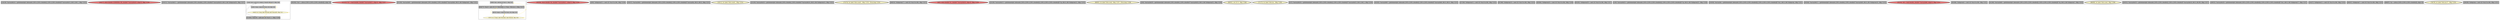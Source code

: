 
digraph G {





subgraph cluster39 {


node195 [penwidth=3.0,fontsize=20,fillcolor=grey,label="[14/19]  %arrayidx14 = getelementptr inbounds [100 x [100 x double]], [100 x [100 x double]]* %arrayidx13, i64 0, i64 1, !dbg !1325",shape=rectangle,style=filled ]



}

subgraph cluster38 {


node194 [penwidth=3.0,fontsize=20,fillcolor=lightcoral,label="[16/17]  store double 0.000000e+00, double* %arrayidx16, align 8, !dbg !1326",shape=ellipse,style=filled ]



}

subgraph cluster37 {


node193 [penwidth=3.0,fontsize=20,fillcolor=grey,label="[20/21]  %arrayidx21 = getelementptr inbounds [100 x double], [100 x double]* %arrayidx19, i64 0, i64 %idxprom20, !dbg !1327",shape=rectangle,style=filled ]



}

subgraph cluster36 {


node192 [fillcolor=grey,label="[23/84]  %iz.0 = phi i32 [ 0, %entry ], [ %inc28, %for.inc27 ], !dbg !1308",shape=rectangle,style=filled ]
node191 [penwidth=3.0,fontsize=20,fillcolor=grey,label="[22/85]  %inc28 = add nsw i32 %iz.0, 1, !dbg !1336",shape=rectangle,style=filled ]
node189 [fillcolor=grey,label="[54/83]  %cmp = icmp slt i32 %iz.0, 100, !dbg !1310",shape=rectangle,style=filled ]
node190 [fillcolor=lemonchiffon,label="[55/82]  br i1 %cmp, label %for.body, label %for.end29, !dbg !1311",shape=ellipse,style=filled ]

node191->node192 [style=solid,color=black,label="",penwidth=0.5,fontcolor=black ]
node192->node189 [style=solid,color=black,label="",penwidth=0.5,fontcolor=black ]
node192->node191 [style=solid,color=black,label="",penwidth=0.5,fontcolor=black ]
node190->node189 [style=solid,color=gold,label="C",penwidth=1.0,fontcolor=gold ]
node190->node192 [style=solid,color=gold,label="C",penwidth=1.0,fontcolor=gold ]
node190->node191 [style=solid,color=gold,label="C",penwidth=1.0,fontcolor=gold ]
node189->node190 [style=solid,color=black,label="",penwidth=0.5,fontcolor=black ]
node190->node190 [style=solid,color=gold,label="C",penwidth=1.0,fontcolor=gold ]


}

subgraph cluster15 {


node168 [penwidth=3.0,fontsize=20,fillcolor=grey,label="[92/93]  %x1 = alloca [100 x [100 x [100 x double]]], align 16",shape=rectangle,style=filled ]



}

subgraph cluster40 {


node196 [penwidth=3.0,fontsize=20,fillcolor=lightcoral,label="[12/13]  %1 = load double, double* %arrayidx21, align 8, !dbg !1327",shape=ellipse,style=filled ]



}

subgraph cluster35 {


node188 [penwidth=3.0,fontsize=20,fillcolor=grey,label="[31/36]  %arrayidx6 = getelementptr inbounds [100 x double], [100 x double]* %arrayidx4, i64 0, i64 %idxprom5, !dbg !1321",shape=rectangle,style=filled ]



}

subgraph cluster11 {


node164 [fillcolor=grey,label="[59/60]  %inc = add nsw i32 %ix.0, 1, !dbg !1331",shape=rectangle,style=filled ]
node163 [fillcolor=grey,label="[69/76]  %cmp2 = icmp slt i32 %ix.0, 100, !dbg !1319",shape=rectangle,style=filled ]
node161 [fillcolor=lemonchiffon,label="[70/75]  br i1 %cmp2, label %for.body3, label %for.end, !dbg !1320",shape=ellipse,style=filled ]
node162 [penwidth=3.0,fontsize=20,fillcolor=grey,label="[56/77]  %ix.0 = phi i32 [ 0, %for.body ], [ %inc, %for.inc ], !dbg !1317",shape=rectangle,style=filled ]

node161->node162 [style=solid,color=gold,label="C",penwidth=1.0,fontcolor=gold ]
node164->node162 [style=solid,color=black,label="",penwidth=0.5,fontcolor=black ]
node162->node164 [style=solid,color=black,label="",penwidth=0.5,fontcolor=black ]
node163->node161 [style=solid,color=black,label="",penwidth=0.5,fontcolor=black ]
node162->node163 [style=solid,color=black,label="",penwidth=0.5,fontcolor=black ]
node161->node161 [style=solid,color=gold,label="C",penwidth=1.0,fontcolor=gold ]
node161->node163 [style=solid,color=gold,label="C",penwidth=1.0,fontcolor=gold ]
node161->node164 [style=solid,color=gold,label="C",penwidth=1.0,fontcolor=gold ]


}

subgraph cluster19 {


node172 [penwidth=3.0,fontsize=20,fillcolor=lightcoral,label="[33/34]  store double %0, double* %arrayidx11, align 8, !dbg !1324",shape=ellipse,style=filled ]



}

subgraph cluster9 {


node159 [penwidth=3.0,fontsize=20,fillcolor=grey,label="[0/9]  %idxprom22 = sext i32 %iz.0 to i64, !dbg !1328",shape=rectangle,style=filled ]



}

subgraph cluster8 {


node158 [penwidth=3.0,fontsize=20,fillcolor=grey,label="[30/37]  %arrayidx4 = getelementptr inbounds [100 x [100 x double]], [100 x [100 x double]]* %arrayidx, i64 0, i64 0, !dbg !1321",shape=rectangle,style=filled ]



}

subgraph cluster10 {


node160 [penwidth=3.0,fontsize=20,fillcolor=lemonchiffon,label="[10/11]  br label %for.cond1, !dbg !1314",shape=ellipse,style=filled ]



}

subgraph cluster23 {


node176 [penwidth=3.0,fontsize=20,fillcolor=grey,label="[15/18]  %arrayidx16 = getelementptr inbounds [100 x double], [100 x double]* %arrayidx14, i64 0, i64 %idxprom15, !dbg !1325",shape=rectangle,style=filled ]



}

subgraph cluster7 {


node157 [penwidth=3.0,fontsize=20,fillcolor=lemonchiffon,label="[73/74]  br label %for.cond1, !dbg !1332, !llvm.loop !1333",shape=ellipse,style=filled ]



}

subgraph cluster14 {


node167 [penwidth=3.0,fontsize=20,fillcolor=grey,label="[48/53]  %idxprom17 = sext i32 %iz.0 to i64, !dbg !1327",shape=rectangle,style=filled ]



}

subgraph cluster6 {


node156 [penwidth=3.0,fontsize=20,fillcolor=lightcoral,label="[4/5]  store double %1, double* %arrayidx26, align 8, !dbg !1329",shape=ellipse,style=filled ]



}

subgraph cluster30 {


node183 [penwidth=3.0,fontsize=20,fillcolor=grey,label="[25/26]  %arrayidx13 = getelementptr inbounds [100 x [100 x [100 x double]]], [100 x [100 x [100 x double]]]* %y, i64 0, i64 %idxprom12, !dbg !1325",shape=rectangle,style=filled ]



}

subgraph cluster31 {


node184 [penwidth=3.0,fontsize=20,fillcolor=lemonchiffon,label="[80/81]  br label %for.cond, !dbg !1337, !llvm.loop !1338",shape=ellipse,style=filled ]



}

subgraph cluster0 {


node150 [penwidth=3.0,fontsize=20,fillcolor=grey,label="[3/6]  %arrayidx26 = getelementptr inbounds [100 x double], [100 x double]* %arrayidx24, i64 0, i64 %idxprom25, !dbg !1328",shape=rectangle,style=filled ]



}

subgraph cluster13 {


node166 [penwidth=3.0,fontsize=20,fillcolor=lemonchiffon,label="[90/91]  ret i32 0, !dbg !1340",shape=ellipse,style=filled ]



}

subgraph cluster5 {


node155 [penwidth=3.0,fontsize=20,fillcolor=lemonchiffon,label="[71/72]  br label %for.inc, !dbg !1330",shape=ellipse,style=filled ]



}

subgraph cluster1 {


node151 [penwidth=3.0,fontsize=20,fillcolor=grey,label="[2/7]  %arrayidx24 = getelementptr inbounds [100 x [100 x double]], [100 x [100 x double]]* %arrayidx23, i64 0, i64 2, !dbg !1328",shape=rectangle,style=filled ]



}

subgraph cluster32 {


node185 [penwidth=3.0,fontsize=20,fillcolor=grey,label="[42/45]  %arrayidx9 = getelementptr inbounds [100 x [100 x double]], [100 x [100 x double]]* %arrayidx8, i64 0, i64 0, !dbg !1323",shape=rectangle,style=filled ]



}

subgraph cluster3 {


node153 [penwidth=3.0,fontsize=20,fillcolor=grey,label="[57/58]  %idxprom15 = sext i32 %ix.0 to i64, !dbg !1325",shape=rectangle,style=filled ]



}

subgraph cluster4 {


node154 [penwidth=3.0,fontsize=20,fillcolor=grey,label="[67/68]  %idxprom10 = sext i32 %ix.0 to i64, !dbg !1323",shape=rectangle,style=filled ]



}

subgraph cluster17 {


node170 [penwidth=3.0,fontsize=20,fillcolor=grey,label="[63/64]  %idxprom25 = sext i32 %ix.0 to i64, !dbg !1328",shape=rectangle,style=filled ]



}

subgraph cluster16 {


node169 [penwidth=3.0,fontsize=20,fillcolor=grey,label="[61/62]  %idxprom20 = sext i32 %ix.0 to i64, !dbg !1327",shape=rectangle,style=filled ]



}

subgraph cluster2 {


node152 [penwidth=3.0,fontsize=20,fillcolor=grey,label="[1/8]  %arrayidx23 = getelementptr inbounds [100 x [100 x [100 x double]]], [100 x [100 x [100 x double]]]* %y, i64 0, i64 %idxprom22, !dbg !1328",shape=rectangle,style=filled ]



}

subgraph cluster34 {


node187 [penwidth=3.0,fontsize=20,fillcolor=grey,label="[29/38]  %arrayidx = getelementptr inbounds [100 x [100 x [100 x double]]], [100 x [100 x [100 x double]]]* %x1, i64 0, i64 %idxprom, !dbg !1321",shape=rectangle,style=filled ]



}

subgraph cluster22 {


node175 [penwidth=3.0,fontsize=20,fillcolor=grey,label="[43/44]  %arrayidx11 = getelementptr inbounds [100 x double], [100 x double]* %arrayidx9, i64 0, i64 %idxprom10, !dbg !1323",shape=rectangle,style=filled ]



}

subgraph cluster25 {


node178 [penwidth=3.0,fontsize=20,fillcolor=lightcoral,label="[32/35]  %0 = load double, double* %arrayidx6, align 8, !dbg !1321",shape=ellipse,style=filled ]



}

subgraph cluster18 {


node171 [penwidth=3.0,fontsize=20,fillcolor=grey,label="[65/66]  %idxprom5 = sext i32 %ix.0 to i64, !dbg !1321",shape=rectangle,style=filled ]



}

subgraph cluster29 {


node182 [penwidth=3.0,fontsize=20,fillcolor=grey,label="[41/46]  %arrayidx8 = getelementptr inbounds [100 x [100 x [100 x double]]], [100 x [100 x [100 x double]]]* %y, i64 0, i64 %idxprom7, !dbg !1323",shape=rectangle,style=filled ]



}

subgraph cluster20 {


node173 [penwidth=3.0,fontsize=20,fillcolor=lemonchiffon,label="[88/89]  br label %for.cond, !dbg !1306",shape=ellipse,style=filled ]



}

subgraph cluster26 {


node179 [penwidth=3.0,fontsize=20,fillcolor=grey,label="[50/51]  %arrayidx19 = getelementptr inbounds [100 x [100 x double]], [100 x [100 x double]]* %arrayidx18, i64 0, i64 99, !dbg !1327",shape=rectangle,style=filled ]



}

subgraph cluster24 {


node177 [penwidth=3.0,fontsize=20,fillcolor=grey,label="[49/52]  %arrayidx18 = getelementptr inbounds [100 x [100 x [100 x double]]], [100 x [100 x [100 x double]]]* %x1, i64 0, i64 %idxprom17, !dbg !1327",shape=rectangle,style=filled ]



}

subgraph cluster28 {


node181 [penwidth=3.0,fontsize=20,fillcolor=grey,label="[24/27]  %idxprom12 = sext i32 %iz.0 to i64, !dbg !1325",shape=rectangle,style=filled ]



}

subgraph cluster27 {


node180 [penwidth=3.0,fontsize=20,fillcolor=grey,label="[40/47]  %idxprom7 = sext i32 %iz.0 to i64, !dbg !1323",shape=rectangle,style=filled ]



}

subgraph cluster21 {


node174 [penwidth=3.0,fontsize=20,fillcolor=grey,label="[86/87]  %y = alloca [100 x [100 x [100 x double]]], align 16",shape=rectangle,style=filled ]



}

subgraph cluster12 {


node165 [penwidth=3.0,fontsize=20,fillcolor=lemonchiffon,label="[78/79]  br label %for.inc27, !dbg !1335",shape=ellipse,style=filled ]



}

subgraph cluster33 {


node186 [penwidth=3.0,fontsize=20,fillcolor=grey,label="[28/39]  %idxprom = sext i32 %iz.0 to i64, !dbg !1321",shape=rectangle,style=filled ]



}

}

